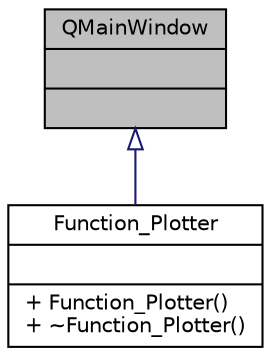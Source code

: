 digraph "QMainWindow"
{
 // LATEX_PDF_SIZE
  edge [fontname="Helvetica",fontsize="10",labelfontname="Helvetica",labelfontsize="10"];
  node [fontname="Helvetica",fontsize="10",shape=record];
  Node1 [label="{QMainWindow\n||}",height=0.2,width=0.4,color="black", fillcolor="grey75", style="filled", fontcolor="black",tooltip=" "];
  Node1 -> Node2 [dir="back",color="midnightblue",fontsize="10",style="solid",arrowtail="onormal",fontname="Helvetica"];
  Node2 [label="{Function_Plotter\n||+ Function_Plotter()\l+ ~Function_Plotter()\l}",height=0.2,width=0.4,color="black", fillcolor="white", style="filled",URL="$classFunction__Plotter.html",tooltip=" "];
}
